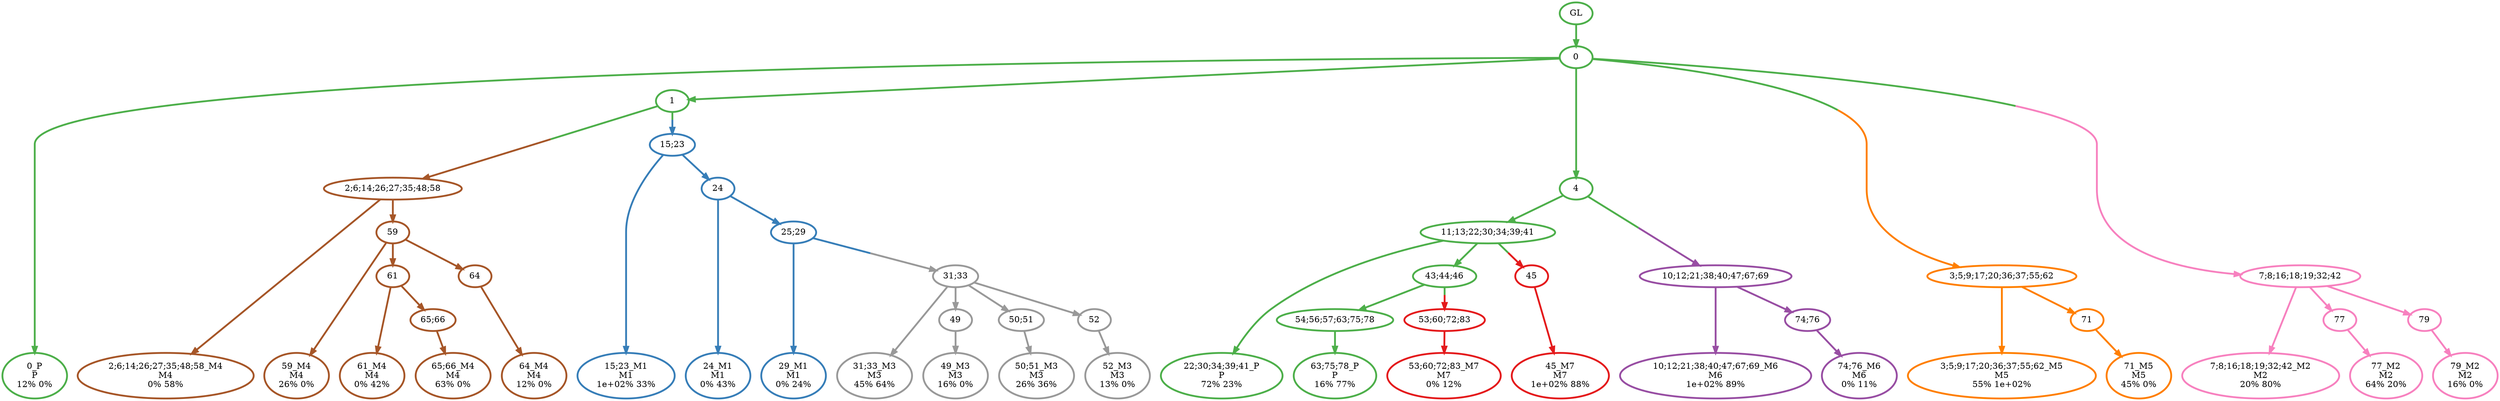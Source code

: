 digraph T {
	{
		rank=same
		49 [penwidth=3,colorscheme=set19,color=3,label="0_P\nP\n12% 0%"]
		45 [penwidth=3,colorscheme=set19,color=3,label="22;30;34;39;41_P\nP\n72% 23%"]
		42 [penwidth=3,colorscheme=set19,color=3,label="63;75;78_P\nP\n16% 77%"]
		41 [penwidth=3,colorscheme=set19,color=2,label="15;23_M1\nM1\n1e+02% 33%"]
		39 [penwidth=3,colorscheme=set19,color=2,label="24_M1\nM1\n0% 43%"]
		37 [penwidth=3,colorscheme=set19,color=2,label="29_M1\nM1\n0% 24%"]
		36 [penwidth=3,colorscheme=set19,color=8,label="7;8;16;18;19;32;42_M2\nM2\n20% 80%"]
		34 [penwidth=3,colorscheme=set19,color=8,label="77_M2\nM2\n64% 20%"]
		32 [penwidth=3,colorscheme=set19,color=8,label="79_M2\nM2\n16% 0%"]
		31 [penwidth=3,colorscheme=set19,color=9,label="31;33_M3\nM3\n45% 64%"]
		29 [penwidth=3,colorscheme=set19,color=9,label="49_M3\nM3\n16% 0%"]
		27 [penwidth=3,colorscheme=set19,color=9,label="50;51_M3\nM3\n26% 36%"]
		25 [penwidth=3,colorscheme=set19,color=9,label="52_M3\nM3\n13% 0%"]
		24 [penwidth=3,colorscheme=set19,color=7,label="2;6;14;26;27;35;48;58_M4\nM4\n0% 58%"]
		22 [penwidth=3,colorscheme=set19,color=7,label="59_M4\nM4\n26% 0%"]
		20 [penwidth=3,colorscheme=set19,color=7,label="61_M4\nM4\n0% 42%"]
		18 [penwidth=3,colorscheme=set19,color=7,label="65;66_M4\nM4\n63% 0%"]
		16 [penwidth=3,colorscheme=set19,color=7,label="64_M4\nM4\n12% 0%"]
		15 [penwidth=3,colorscheme=set19,color=5,label="3;5;9;17;20;36;37;55;62_M5\nM5\n55% 1e+02%"]
		13 [penwidth=3,colorscheme=set19,color=5,label="71_M5\nM5\n45% 0%"]
		12 [penwidth=3,colorscheme=set19,color=4,label="10;12;21;38;40;47;67;69_M6\nM6\n1e+02% 89%"]
		10 [penwidth=3,colorscheme=set19,color=4,label="74;76_M6\nM6\n0% 11%"]
		9 [penwidth=3,colorscheme=set19,color=1,label="53;60;72;83_M7\nM7\n0% 12%"]
		8 [penwidth=3,colorscheme=set19,color=1,label="45_M7\nM7\n1e+02% 88%"]
	}
	51 [penwidth=3,colorscheme=set19,color=3,label="GL"]
	50 [penwidth=3,colorscheme=set19,color=3,label="0"]
	48 [penwidth=3,colorscheme=set19,color=3,label="1"]
	47 [penwidth=3,colorscheme=set19,color=3,label="4"]
	46 [penwidth=3,colorscheme=set19,color=3,label="11;13;22;30;34;39;41"]
	44 [penwidth=3,colorscheme=set19,color=3,label="43;44;46"]
	43 [penwidth=3,colorscheme=set19,color=3,label="54;56;57;63;75;78"]
	40 [penwidth=3,colorscheme=set19,color=2,label="24"]
	38 [penwidth=3,colorscheme=set19,color=2,label="25;29"]
	35 [penwidth=3,colorscheme=set19,color=8,label="77"]
	33 [penwidth=3,colorscheme=set19,color=8,label="79"]
	30 [penwidth=3,colorscheme=set19,color=9,label="49"]
	28 [penwidth=3,colorscheme=set19,color=9,label="50;51"]
	26 [penwidth=3,colorscheme=set19,color=9,label="52"]
	23 [penwidth=3,colorscheme=set19,color=7,label="59"]
	21 [penwidth=3,colorscheme=set19,color=7,label="61"]
	19 [penwidth=3,colorscheme=set19,color=7,label="65;66"]
	17 [penwidth=3,colorscheme=set19,color=7,label="64"]
	14 [penwidth=3,colorscheme=set19,color=5,label="71"]
	11 [penwidth=3,colorscheme=set19,color=4,label="74;76"]
	7 [penwidth=3,colorscheme=set19,color=9,label="31;33"]
	6 [penwidth=3,colorscheme=set19,color=1,label="45"]
	5 [penwidth=3,colorscheme=set19,color=1,label="53;60;72;83"]
	4 [penwidth=3,colorscheme=set19,color=4,label="10;12;21;38;40;47;67;69"]
	3 [penwidth=3,colorscheme=set19,color=5,label="3;5;9;17;20;36;37;55;62"]
	2 [penwidth=3,colorscheme=set19,color=8,label="7;8;16;18;19;32;42"]
	1 [penwidth=3,colorscheme=set19,color=7,label="2;6;14;26;27;35;48;58"]
	0 [penwidth=3,colorscheme=set19,color=2,label="15;23"]
	51 -> 50 [penwidth=3,colorscheme=set19,color=3]
	50 -> 49 [penwidth=3,colorscheme=set19,color=3]
	50 -> 48 [penwidth=3,colorscheme=set19,color=3]
	50 -> 47 [penwidth=3,colorscheme=set19,color=3]
	50 -> 3 [penwidth=3,colorscheme=set19,color="3;0.5:5"]
	50 -> 2 [penwidth=3,colorscheme=set19,color="3;0.5:8"]
	48 -> 1 [penwidth=3,colorscheme=set19,color="3;0.5:7"]
	48 -> 0 [penwidth=3,colorscheme=set19,color="3;0.5:2"]
	47 -> 46 [penwidth=3,colorscheme=set19,color=3]
	47 -> 4 [penwidth=3,colorscheme=set19,color="3;0.5:4"]
	46 -> 45 [penwidth=3,colorscheme=set19,color=3]
	46 -> 44 [penwidth=3,colorscheme=set19,color=3]
	46 -> 6 [penwidth=3,colorscheme=set19,color="3;0.5:1"]
	44 -> 43 [penwidth=3,colorscheme=set19,color=3]
	44 -> 5 [penwidth=3,colorscheme=set19,color="3;0.5:1"]
	43 -> 42 [penwidth=3,colorscheme=set19,color=3]
	40 -> 39 [penwidth=3,colorscheme=set19,color=2]
	40 -> 38 [penwidth=3,colorscheme=set19,color=2]
	38 -> 37 [penwidth=3,colorscheme=set19,color=2]
	38 -> 7 [penwidth=3,colorscheme=set19,color="2;0.5:9"]
	35 -> 34 [penwidth=3,colorscheme=set19,color=8]
	33 -> 32 [penwidth=3,colorscheme=set19,color=8]
	30 -> 29 [penwidth=3,colorscheme=set19,color=9]
	28 -> 27 [penwidth=3,colorscheme=set19,color=9]
	26 -> 25 [penwidth=3,colorscheme=set19,color=9]
	23 -> 22 [penwidth=3,colorscheme=set19,color=7]
	23 -> 21 [penwidth=3,colorscheme=set19,color=7]
	23 -> 17 [penwidth=3,colorscheme=set19,color=7]
	21 -> 20 [penwidth=3,colorscheme=set19,color=7]
	21 -> 19 [penwidth=3,colorscheme=set19,color=7]
	19 -> 18 [penwidth=3,colorscheme=set19,color=7]
	17 -> 16 [penwidth=3,colorscheme=set19,color=7]
	14 -> 13 [penwidth=3,colorscheme=set19,color=5]
	11 -> 10 [penwidth=3,colorscheme=set19,color=4]
	7 -> 31 [penwidth=3,colorscheme=set19,color=9]
	7 -> 30 [penwidth=3,colorscheme=set19,color=9]
	7 -> 28 [penwidth=3,colorscheme=set19,color=9]
	7 -> 26 [penwidth=3,colorscheme=set19,color=9]
	6 -> 8 [penwidth=3,colorscheme=set19,color=1]
	5 -> 9 [penwidth=3,colorscheme=set19,color=1]
	4 -> 12 [penwidth=3,colorscheme=set19,color=4]
	4 -> 11 [penwidth=3,colorscheme=set19,color=4]
	3 -> 15 [penwidth=3,colorscheme=set19,color=5]
	3 -> 14 [penwidth=3,colorscheme=set19,color=5]
	2 -> 36 [penwidth=3,colorscheme=set19,color=8]
	2 -> 35 [penwidth=3,colorscheme=set19,color=8]
	2 -> 33 [penwidth=3,colorscheme=set19,color=8]
	1 -> 24 [penwidth=3,colorscheme=set19,color=7]
	1 -> 23 [penwidth=3,colorscheme=set19,color=7]
	0 -> 41 [penwidth=3,colorscheme=set19,color=2]
	0 -> 40 [penwidth=3,colorscheme=set19,color=2]
}
